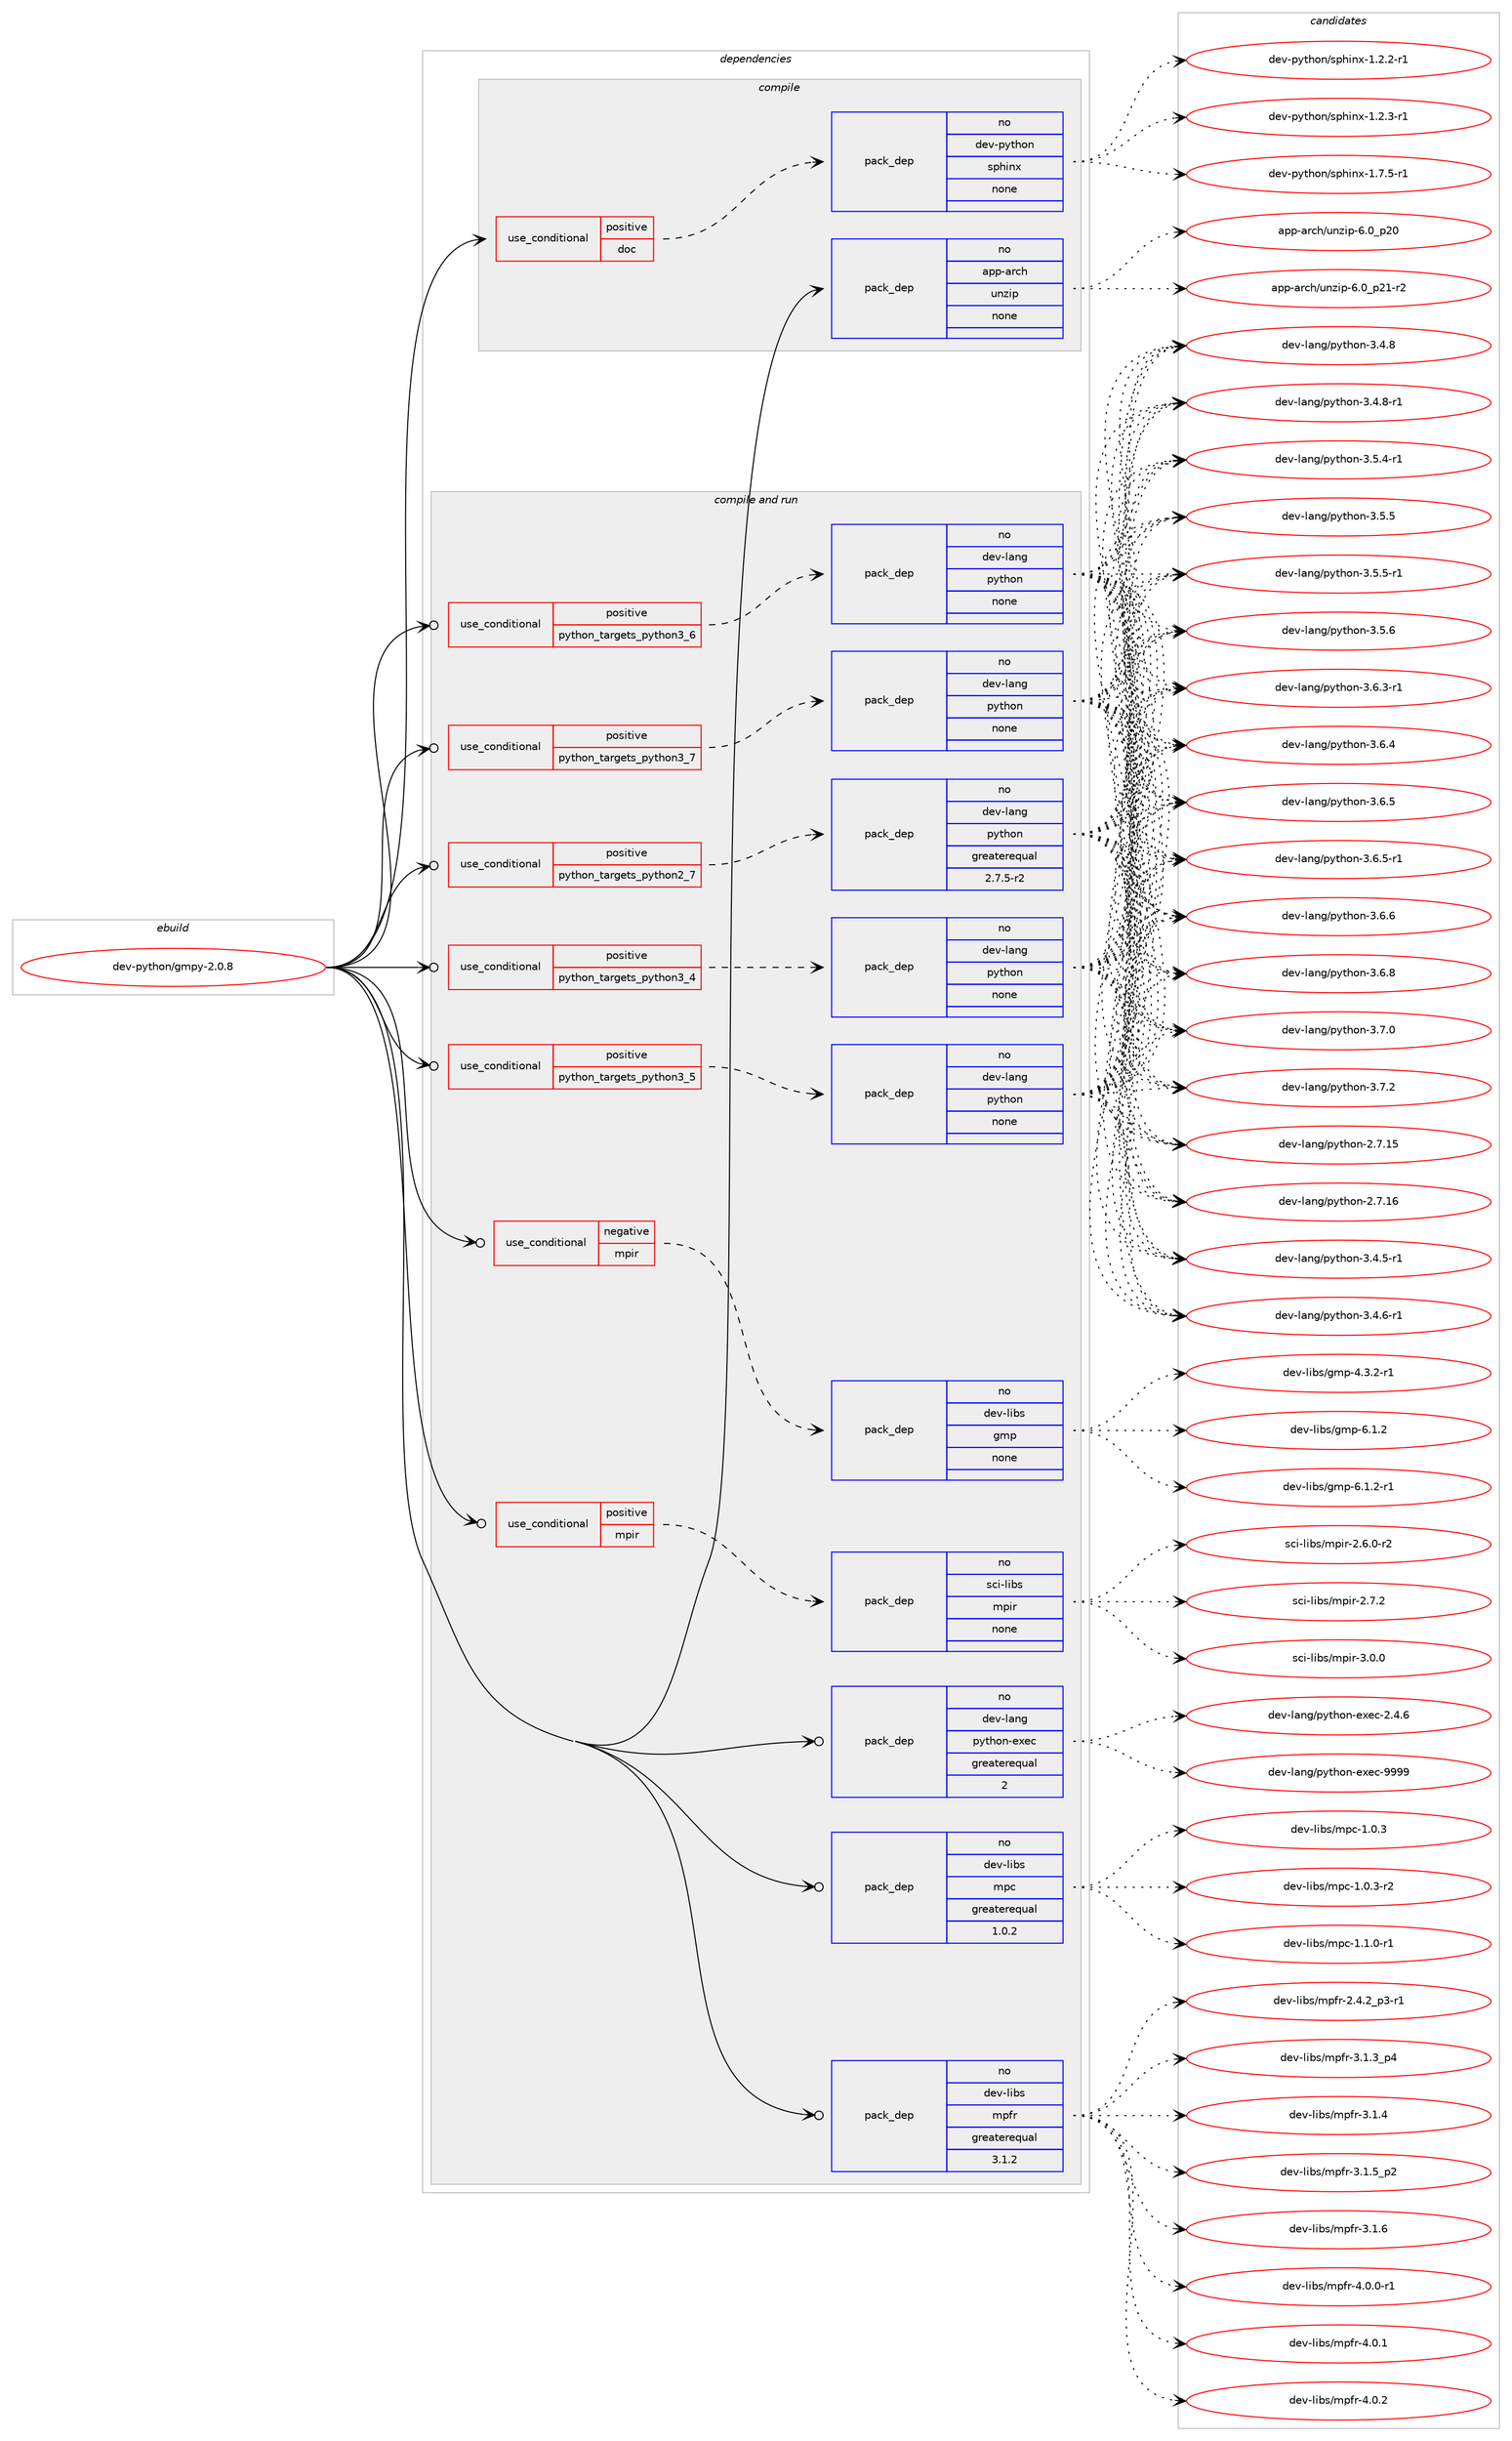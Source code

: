 digraph prolog {

# *************
# Graph options
# *************

newrank=true;
concentrate=true;
compound=true;
graph [rankdir=LR,fontname=Helvetica,fontsize=10,ranksep=1.5];#, ranksep=2.5, nodesep=0.2];
edge  [arrowhead=vee];
node  [fontname=Helvetica,fontsize=10];

# **********
# The ebuild
# **********

subgraph cluster_leftcol {
color=gray;
rank=same;
label=<<i>ebuild</i>>;
id [label="dev-python/gmpy-2.0.8", color=red, width=4, href="../dev-python/gmpy-2.0.8.svg"];
}

# ****************
# The dependencies
# ****************

subgraph cluster_midcol {
color=gray;
label=<<i>dependencies</i>>;
subgraph cluster_compile {
fillcolor="#eeeeee";
style=filled;
label=<<i>compile</i>>;
subgraph cond375037 {
dependency1411487 [label=<<TABLE BORDER="0" CELLBORDER="1" CELLSPACING="0" CELLPADDING="4"><TR><TD ROWSPAN="3" CELLPADDING="10">use_conditional</TD></TR><TR><TD>positive</TD></TR><TR><TD>doc</TD></TR></TABLE>>, shape=none, color=red];
subgraph pack1013191 {
dependency1411488 [label=<<TABLE BORDER="0" CELLBORDER="1" CELLSPACING="0" CELLPADDING="4" WIDTH="220"><TR><TD ROWSPAN="6" CELLPADDING="30">pack_dep</TD></TR><TR><TD WIDTH="110">no</TD></TR><TR><TD>dev-python</TD></TR><TR><TD>sphinx</TD></TR><TR><TD>none</TD></TR><TR><TD></TD></TR></TABLE>>, shape=none, color=blue];
}
dependency1411487:e -> dependency1411488:w [weight=20,style="dashed",arrowhead="vee"];
}
id:e -> dependency1411487:w [weight=20,style="solid",arrowhead="vee"];
subgraph pack1013192 {
dependency1411489 [label=<<TABLE BORDER="0" CELLBORDER="1" CELLSPACING="0" CELLPADDING="4" WIDTH="220"><TR><TD ROWSPAN="6" CELLPADDING="30">pack_dep</TD></TR><TR><TD WIDTH="110">no</TD></TR><TR><TD>app-arch</TD></TR><TR><TD>unzip</TD></TR><TR><TD>none</TD></TR><TR><TD></TD></TR></TABLE>>, shape=none, color=blue];
}
id:e -> dependency1411489:w [weight=20,style="solid",arrowhead="vee"];
}
subgraph cluster_compileandrun {
fillcolor="#eeeeee";
style=filled;
label=<<i>compile and run</i>>;
subgraph cond375038 {
dependency1411490 [label=<<TABLE BORDER="0" CELLBORDER="1" CELLSPACING="0" CELLPADDING="4"><TR><TD ROWSPAN="3" CELLPADDING="10">use_conditional</TD></TR><TR><TD>negative</TD></TR><TR><TD>mpir</TD></TR></TABLE>>, shape=none, color=red];
subgraph pack1013193 {
dependency1411491 [label=<<TABLE BORDER="0" CELLBORDER="1" CELLSPACING="0" CELLPADDING="4" WIDTH="220"><TR><TD ROWSPAN="6" CELLPADDING="30">pack_dep</TD></TR><TR><TD WIDTH="110">no</TD></TR><TR><TD>dev-libs</TD></TR><TR><TD>gmp</TD></TR><TR><TD>none</TD></TR><TR><TD></TD></TR></TABLE>>, shape=none, color=blue];
}
dependency1411490:e -> dependency1411491:w [weight=20,style="dashed",arrowhead="vee"];
}
id:e -> dependency1411490:w [weight=20,style="solid",arrowhead="odotvee"];
subgraph cond375039 {
dependency1411492 [label=<<TABLE BORDER="0" CELLBORDER="1" CELLSPACING="0" CELLPADDING="4"><TR><TD ROWSPAN="3" CELLPADDING="10">use_conditional</TD></TR><TR><TD>positive</TD></TR><TR><TD>mpir</TD></TR></TABLE>>, shape=none, color=red];
subgraph pack1013194 {
dependency1411493 [label=<<TABLE BORDER="0" CELLBORDER="1" CELLSPACING="0" CELLPADDING="4" WIDTH="220"><TR><TD ROWSPAN="6" CELLPADDING="30">pack_dep</TD></TR><TR><TD WIDTH="110">no</TD></TR><TR><TD>sci-libs</TD></TR><TR><TD>mpir</TD></TR><TR><TD>none</TD></TR><TR><TD></TD></TR></TABLE>>, shape=none, color=blue];
}
dependency1411492:e -> dependency1411493:w [weight=20,style="dashed",arrowhead="vee"];
}
id:e -> dependency1411492:w [weight=20,style="solid",arrowhead="odotvee"];
subgraph cond375040 {
dependency1411494 [label=<<TABLE BORDER="0" CELLBORDER="1" CELLSPACING="0" CELLPADDING="4"><TR><TD ROWSPAN="3" CELLPADDING="10">use_conditional</TD></TR><TR><TD>positive</TD></TR><TR><TD>python_targets_python2_7</TD></TR></TABLE>>, shape=none, color=red];
subgraph pack1013195 {
dependency1411495 [label=<<TABLE BORDER="0" CELLBORDER="1" CELLSPACING="0" CELLPADDING="4" WIDTH="220"><TR><TD ROWSPAN="6" CELLPADDING="30">pack_dep</TD></TR><TR><TD WIDTH="110">no</TD></TR><TR><TD>dev-lang</TD></TR><TR><TD>python</TD></TR><TR><TD>greaterequal</TD></TR><TR><TD>2.7.5-r2</TD></TR></TABLE>>, shape=none, color=blue];
}
dependency1411494:e -> dependency1411495:w [weight=20,style="dashed",arrowhead="vee"];
}
id:e -> dependency1411494:w [weight=20,style="solid",arrowhead="odotvee"];
subgraph cond375041 {
dependency1411496 [label=<<TABLE BORDER="0" CELLBORDER="1" CELLSPACING="0" CELLPADDING="4"><TR><TD ROWSPAN="3" CELLPADDING="10">use_conditional</TD></TR><TR><TD>positive</TD></TR><TR><TD>python_targets_python3_4</TD></TR></TABLE>>, shape=none, color=red];
subgraph pack1013196 {
dependency1411497 [label=<<TABLE BORDER="0" CELLBORDER="1" CELLSPACING="0" CELLPADDING="4" WIDTH="220"><TR><TD ROWSPAN="6" CELLPADDING="30">pack_dep</TD></TR><TR><TD WIDTH="110">no</TD></TR><TR><TD>dev-lang</TD></TR><TR><TD>python</TD></TR><TR><TD>none</TD></TR><TR><TD></TD></TR></TABLE>>, shape=none, color=blue];
}
dependency1411496:e -> dependency1411497:w [weight=20,style="dashed",arrowhead="vee"];
}
id:e -> dependency1411496:w [weight=20,style="solid",arrowhead="odotvee"];
subgraph cond375042 {
dependency1411498 [label=<<TABLE BORDER="0" CELLBORDER="1" CELLSPACING="0" CELLPADDING="4"><TR><TD ROWSPAN="3" CELLPADDING="10">use_conditional</TD></TR><TR><TD>positive</TD></TR><TR><TD>python_targets_python3_5</TD></TR></TABLE>>, shape=none, color=red];
subgraph pack1013197 {
dependency1411499 [label=<<TABLE BORDER="0" CELLBORDER="1" CELLSPACING="0" CELLPADDING="4" WIDTH="220"><TR><TD ROWSPAN="6" CELLPADDING="30">pack_dep</TD></TR><TR><TD WIDTH="110">no</TD></TR><TR><TD>dev-lang</TD></TR><TR><TD>python</TD></TR><TR><TD>none</TD></TR><TR><TD></TD></TR></TABLE>>, shape=none, color=blue];
}
dependency1411498:e -> dependency1411499:w [weight=20,style="dashed",arrowhead="vee"];
}
id:e -> dependency1411498:w [weight=20,style="solid",arrowhead="odotvee"];
subgraph cond375043 {
dependency1411500 [label=<<TABLE BORDER="0" CELLBORDER="1" CELLSPACING="0" CELLPADDING="4"><TR><TD ROWSPAN="3" CELLPADDING="10">use_conditional</TD></TR><TR><TD>positive</TD></TR><TR><TD>python_targets_python3_6</TD></TR></TABLE>>, shape=none, color=red];
subgraph pack1013198 {
dependency1411501 [label=<<TABLE BORDER="0" CELLBORDER="1" CELLSPACING="0" CELLPADDING="4" WIDTH="220"><TR><TD ROWSPAN="6" CELLPADDING="30">pack_dep</TD></TR><TR><TD WIDTH="110">no</TD></TR><TR><TD>dev-lang</TD></TR><TR><TD>python</TD></TR><TR><TD>none</TD></TR><TR><TD></TD></TR></TABLE>>, shape=none, color=blue];
}
dependency1411500:e -> dependency1411501:w [weight=20,style="dashed",arrowhead="vee"];
}
id:e -> dependency1411500:w [weight=20,style="solid",arrowhead="odotvee"];
subgraph cond375044 {
dependency1411502 [label=<<TABLE BORDER="0" CELLBORDER="1" CELLSPACING="0" CELLPADDING="4"><TR><TD ROWSPAN="3" CELLPADDING="10">use_conditional</TD></TR><TR><TD>positive</TD></TR><TR><TD>python_targets_python3_7</TD></TR></TABLE>>, shape=none, color=red];
subgraph pack1013199 {
dependency1411503 [label=<<TABLE BORDER="0" CELLBORDER="1" CELLSPACING="0" CELLPADDING="4" WIDTH="220"><TR><TD ROWSPAN="6" CELLPADDING="30">pack_dep</TD></TR><TR><TD WIDTH="110">no</TD></TR><TR><TD>dev-lang</TD></TR><TR><TD>python</TD></TR><TR><TD>none</TD></TR><TR><TD></TD></TR></TABLE>>, shape=none, color=blue];
}
dependency1411502:e -> dependency1411503:w [weight=20,style="dashed",arrowhead="vee"];
}
id:e -> dependency1411502:w [weight=20,style="solid",arrowhead="odotvee"];
subgraph pack1013200 {
dependency1411504 [label=<<TABLE BORDER="0" CELLBORDER="1" CELLSPACING="0" CELLPADDING="4" WIDTH="220"><TR><TD ROWSPAN="6" CELLPADDING="30">pack_dep</TD></TR><TR><TD WIDTH="110">no</TD></TR><TR><TD>dev-lang</TD></TR><TR><TD>python-exec</TD></TR><TR><TD>greaterequal</TD></TR><TR><TD>2</TD></TR></TABLE>>, shape=none, color=blue];
}
id:e -> dependency1411504:w [weight=20,style="solid",arrowhead="odotvee"];
subgraph pack1013201 {
dependency1411505 [label=<<TABLE BORDER="0" CELLBORDER="1" CELLSPACING="0" CELLPADDING="4" WIDTH="220"><TR><TD ROWSPAN="6" CELLPADDING="30">pack_dep</TD></TR><TR><TD WIDTH="110">no</TD></TR><TR><TD>dev-libs</TD></TR><TR><TD>mpc</TD></TR><TR><TD>greaterequal</TD></TR><TR><TD>1.0.2</TD></TR></TABLE>>, shape=none, color=blue];
}
id:e -> dependency1411505:w [weight=20,style="solid",arrowhead="odotvee"];
subgraph pack1013202 {
dependency1411506 [label=<<TABLE BORDER="0" CELLBORDER="1" CELLSPACING="0" CELLPADDING="4" WIDTH="220"><TR><TD ROWSPAN="6" CELLPADDING="30">pack_dep</TD></TR><TR><TD WIDTH="110">no</TD></TR><TR><TD>dev-libs</TD></TR><TR><TD>mpfr</TD></TR><TR><TD>greaterequal</TD></TR><TR><TD>3.1.2</TD></TR></TABLE>>, shape=none, color=blue];
}
id:e -> dependency1411506:w [weight=20,style="solid",arrowhead="odotvee"];
}
subgraph cluster_run {
fillcolor="#eeeeee";
style=filled;
label=<<i>run</i>>;
}
}

# **************
# The candidates
# **************

subgraph cluster_choices {
rank=same;
color=gray;
label=<<i>candidates</i>>;

subgraph choice1013191 {
color=black;
nodesep=1;
choice10010111845112121116104111110471151121041051101204549465046504511449 [label="dev-python/sphinx-1.2.2-r1", color=red, width=4,href="../dev-python/sphinx-1.2.2-r1.svg"];
choice10010111845112121116104111110471151121041051101204549465046514511449 [label="dev-python/sphinx-1.2.3-r1", color=red, width=4,href="../dev-python/sphinx-1.2.3-r1.svg"];
choice10010111845112121116104111110471151121041051101204549465546534511449 [label="dev-python/sphinx-1.7.5-r1", color=red, width=4,href="../dev-python/sphinx-1.7.5-r1.svg"];
dependency1411488:e -> choice10010111845112121116104111110471151121041051101204549465046504511449:w [style=dotted,weight="100"];
dependency1411488:e -> choice10010111845112121116104111110471151121041051101204549465046514511449:w [style=dotted,weight="100"];
dependency1411488:e -> choice10010111845112121116104111110471151121041051101204549465546534511449:w [style=dotted,weight="100"];
}
subgraph choice1013192 {
color=black;
nodesep=1;
choice971121124597114991044711711012210511245544648951125048 [label="app-arch/unzip-6.0_p20", color=red, width=4,href="../app-arch/unzip-6.0_p20.svg"];
choice9711211245971149910447117110122105112455446489511250494511450 [label="app-arch/unzip-6.0_p21-r2", color=red, width=4,href="../app-arch/unzip-6.0_p21-r2.svg"];
dependency1411489:e -> choice971121124597114991044711711012210511245544648951125048:w [style=dotted,weight="100"];
dependency1411489:e -> choice9711211245971149910447117110122105112455446489511250494511450:w [style=dotted,weight="100"];
}
subgraph choice1013193 {
color=black;
nodesep=1;
choice1001011184510810598115471031091124552465146504511449 [label="dev-libs/gmp-4.3.2-r1", color=red, width=4,href="../dev-libs/gmp-4.3.2-r1.svg"];
choice100101118451081059811547103109112455446494650 [label="dev-libs/gmp-6.1.2", color=red, width=4,href="../dev-libs/gmp-6.1.2.svg"];
choice1001011184510810598115471031091124554464946504511449 [label="dev-libs/gmp-6.1.2-r1", color=red, width=4,href="../dev-libs/gmp-6.1.2-r1.svg"];
dependency1411491:e -> choice1001011184510810598115471031091124552465146504511449:w [style=dotted,weight="100"];
dependency1411491:e -> choice100101118451081059811547103109112455446494650:w [style=dotted,weight="100"];
dependency1411491:e -> choice1001011184510810598115471031091124554464946504511449:w [style=dotted,weight="100"];
}
subgraph choice1013194 {
color=black;
nodesep=1;
choice115991054510810598115471091121051144550465446484511450 [label="sci-libs/mpir-2.6.0-r2", color=red, width=4,href="../sci-libs/mpir-2.6.0-r2.svg"];
choice11599105451081059811547109112105114455046554650 [label="sci-libs/mpir-2.7.2", color=red, width=4,href="../sci-libs/mpir-2.7.2.svg"];
choice11599105451081059811547109112105114455146484648 [label="sci-libs/mpir-3.0.0", color=red, width=4,href="../sci-libs/mpir-3.0.0.svg"];
dependency1411493:e -> choice115991054510810598115471091121051144550465446484511450:w [style=dotted,weight="100"];
dependency1411493:e -> choice11599105451081059811547109112105114455046554650:w [style=dotted,weight="100"];
dependency1411493:e -> choice11599105451081059811547109112105114455146484648:w [style=dotted,weight="100"];
}
subgraph choice1013195 {
color=black;
nodesep=1;
choice10010111845108971101034711212111610411111045504655464953 [label="dev-lang/python-2.7.15", color=red, width=4,href="../dev-lang/python-2.7.15.svg"];
choice10010111845108971101034711212111610411111045504655464954 [label="dev-lang/python-2.7.16", color=red, width=4,href="../dev-lang/python-2.7.16.svg"];
choice1001011184510897110103471121211161041111104551465246534511449 [label="dev-lang/python-3.4.5-r1", color=red, width=4,href="../dev-lang/python-3.4.5-r1.svg"];
choice1001011184510897110103471121211161041111104551465246544511449 [label="dev-lang/python-3.4.6-r1", color=red, width=4,href="../dev-lang/python-3.4.6-r1.svg"];
choice100101118451089711010347112121116104111110455146524656 [label="dev-lang/python-3.4.8", color=red, width=4,href="../dev-lang/python-3.4.8.svg"];
choice1001011184510897110103471121211161041111104551465246564511449 [label="dev-lang/python-3.4.8-r1", color=red, width=4,href="../dev-lang/python-3.4.8-r1.svg"];
choice1001011184510897110103471121211161041111104551465346524511449 [label="dev-lang/python-3.5.4-r1", color=red, width=4,href="../dev-lang/python-3.5.4-r1.svg"];
choice100101118451089711010347112121116104111110455146534653 [label="dev-lang/python-3.5.5", color=red, width=4,href="../dev-lang/python-3.5.5.svg"];
choice1001011184510897110103471121211161041111104551465346534511449 [label="dev-lang/python-3.5.5-r1", color=red, width=4,href="../dev-lang/python-3.5.5-r1.svg"];
choice100101118451089711010347112121116104111110455146534654 [label="dev-lang/python-3.5.6", color=red, width=4,href="../dev-lang/python-3.5.6.svg"];
choice1001011184510897110103471121211161041111104551465446514511449 [label="dev-lang/python-3.6.3-r1", color=red, width=4,href="../dev-lang/python-3.6.3-r1.svg"];
choice100101118451089711010347112121116104111110455146544652 [label="dev-lang/python-3.6.4", color=red, width=4,href="../dev-lang/python-3.6.4.svg"];
choice100101118451089711010347112121116104111110455146544653 [label="dev-lang/python-3.6.5", color=red, width=4,href="../dev-lang/python-3.6.5.svg"];
choice1001011184510897110103471121211161041111104551465446534511449 [label="dev-lang/python-3.6.5-r1", color=red, width=4,href="../dev-lang/python-3.6.5-r1.svg"];
choice100101118451089711010347112121116104111110455146544654 [label="dev-lang/python-3.6.6", color=red, width=4,href="../dev-lang/python-3.6.6.svg"];
choice100101118451089711010347112121116104111110455146544656 [label="dev-lang/python-3.6.8", color=red, width=4,href="../dev-lang/python-3.6.8.svg"];
choice100101118451089711010347112121116104111110455146554648 [label="dev-lang/python-3.7.0", color=red, width=4,href="../dev-lang/python-3.7.0.svg"];
choice100101118451089711010347112121116104111110455146554650 [label="dev-lang/python-3.7.2", color=red, width=4,href="../dev-lang/python-3.7.2.svg"];
dependency1411495:e -> choice10010111845108971101034711212111610411111045504655464953:w [style=dotted,weight="100"];
dependency1411495:e -> choice10010111845108971101034711212111610411111045504655464954:w [style=dotted,weight="100"];
dependency1411495:e -> choice1001011184510897110103471121211161041111104551465246534511449:w [style=dotted,weight="100"];
dependency1411495:e -> choice1001011184510897110103471121211161041111104551465246544511449:w [style=dotted,weight="100"];
dependency1411495:e -> choice100101118451089711010347112121116104111110455146524656:w [style=dotted,weight="100"];
dependency1411495:e -> choice1001011184510897110103471121211161041111104551465246564511449:w [style=dotted,weight="100"];
dependency1411495:e -> choice1001011184510897110103471121211161041111104551465346524511449:w [style=dotted,weight="100"];
dependency1411495:e -> choice100101118451089711010347112121116104111110455146534653:w [style=dotted,weight="100"];
dependency1411495:e -> choice1001011184510897110103471121211161041111104551465346534511449:w [style=dotted,weight="100"];
dependency1411495:e -> choice100101118451089711010347112121116104111110455146534654:w [style=dotted,weight="100"];
dependency1411495:e -> choice1001011184510897110103471121211161041111104551465446514511449:w [style=dotted,weight="100"];
dependency1411495:e -> choice100101118451089711010347112121116104111110455146544652:w [style=dotted,weight="100"];
dependency1411495:e -> choice100101118451089711010347112121116104111110455146544653:w [style=dotted,weight="100"];
dependency1411495:e -> choice1001011184510897110103471121211161041111104551465446534511449:w [style=dotted,weight="100"];
dependency1411495:e -> choice100101118451089711010347112121116104111110455146544654:w [style=dotted,weight="100"];
dependency1411495:e -> choice100101118451089711010347112121116104111110455146544656:w [style=dotted,weight="100"];
dependency1411495:e -> choice100101118451089711010347112121116104111110455146554648:w [style=dotted,weight="100"];
dependency1411495:e -> choice100101118451089711010347112121116104111110455146554650:w [style=dotted,weight="100"];
}
subgraph choice1013196 {
color=black;
nodesep=1;
choice10010111845108971101034711212111610411111045504655464953 [label="dev-lang/python-2.7.15", color=red, width=4,href="../dev-lang/python-2.7.15.svg"];
choice10010111845108971101034711212111610411111045504655464954 [label="dev-lang/python-2.7.16", color=red, width=4,href="../dev-lang/python-2.7.16.svg"];
choice1001011184510897110103471121211161041111104551465246534511449 [label="dev-lang/python-3.4.5-r1", color=red, width=4,href="../dev-lang/python-3.4.5-r1.svg"];
choice1001011184510897110103471121211161041111104551465246544511449 [label="dev-lang/python-3.4.6-r1", color=red, width=4,href="../dev-lang/python-3.4.6-r1.svg"];
choice100101118451089711010347112121116104111110455146524656 [label="dev-lang/python-3.4.8", color=red, width=4,href="../dev-lang/python-3.4.8.svg"];
choice1001011184510897110103471121211161041111104551465246564511449 [label="dev-lang/python-3.4.8-r1", color=red, width=4,href="../dev-lang/python-3.4.8-r1.svg"];
choice1001011184510897110103471121211161041111104551465346524511449 [label="dev-lang/python-3.5.4-r1", color=red, width=4,href="../dev-lang/python-3.5.4-r1.svg"];
choice100101118451089711010347112121116104111110455146534653 [label="dev-lang/python-3.5.5", color=red, width=4,href="../dev-lang/python-3.5.5.svg"];
choice1001011184510897110103471121211161041111104551465346534511449 [label="dev-lang/python-3.5.5-r1", color=red, width=4,href="../dev-lang/python-3.5.5-r1.svg"];
choice100101118451089711010347112121116104111110455146534654 [label="dev-lang/python-3.5.6", color=red, width=4,href="../dev-lang/python-3.5.6.svg"];
choice1001011184510897110103471121211161041111104551465446514511449 [label="dev-lang/python-3.6.3-r1", color=red, width=4,href="../dev-lang/python-3.6.3-r1.svg"];
choice100101118451089711010347112121116104111110455146544652 [label="dev-lang/python-3.6.4", color=red, width=4,href="../dev-lang/python-3.6.4.svg"];
choice100101118451089711010347112121116104111110455146544653 [label="dev-lang/python-3.6.5", color=red, width=4,href="../dev-lang/python-3.6.5.svg"];
choice1001011184510897110103471121211161041111104551465446534511449 [label="dev-lang/python-3.6.5-r1", color=red, width=4,href="../dev-lang/python-3.6.5-r1.svg"];
choice100101118451089711010347112121116104111110455146544654 [label="dev-lang/python-3.6.6", color=red, width=4,href="../dev-lang/python-3.6.6.svg"];
choice100101118451089711010347112121116104111110455146544656 [label="dev-lang/python-3.6.8", color=red, width=4,href="../dev-lang/python-3.6.8.svg"];
choice100101118451089711010347112121116104111110455146554648 [label="dev-lang/python-3.7.0", color=red, width=4,href="../dev-lang/python-3.7.0.svg"];
choice100101118451089711010347112121116104111110455146554650 [label="dev-lang/python-3.7.2", color=red, width=4,href="../dev-lang/python-3.7.2.svg"];
dependency1411497:e -> choice10010111845108971101034711212111610411111045504655464953:w [style=dotted,weight="100"];
dependency1411497:e -> choice10010111845108971101034711212111610411111045504655464954:w [style=dotted,weight="100"];
dependency1411497:e -> choice1001011184510897110103471121211161041111104551465246534511449:w [style=dotted,weight="100"];
dependency1411497:e -> choice1001011184510897110103471121211161041111104551465246544511449:w [style=dotted,weight="100"];
dependency1411497:e -> choice100101118451089711010347112121116104111110455146524656:w [style=dotted,weight="100"];
dependency1411497:e -> choice1001011184510897110103471121211161041111104551465246564511449:w [style=dotted,weight="100"];
dependency1411497:e -> choice1001011184510897110103471121211161041111104551465346524511449:w [style=dotted,weight="100"];
dependency1411497:e -> choice100101118451089711010347112121116104111110455146534653:w [style=dotted,weight="100"];
dependency1411497:e -> choice1001011184510897110103471121211161041111104551465346534511449:w [style=dotted,weight="100"];
dependency1411497:e -> choice100101118451089711010347112121116104111110455146534654:w [style=dotted,weight="100"];
dependency1411497:e -> choice1001011184510897110103471121211161041111104551465446514511449:w [style=dotted,weight="100"];
dependency1411497:e -> choice100101118451089711010347112121116104111110455146544652:w [style=dotted,weight="100"];
dependency1411497:e -> choice100101118451089711010347112121116104111110455146544653:w [style=dotted,weight="100"];
dependency1411497:e -> choice1001011184510897110103471121211161041111104551465446534511449:w [style=dotted,weight="100"];
dependency1411497:e -> choice100101118451089711010347112121116104111110455146544654:w [style=dotted,weight="100"];
dependency1411497:e -> choice100101118451089711010347112121116104111110455146544656:w [style=dotted,weight="100"];
dependency1411497:e -> choice100101118451089711010347112121116104111110455146554648:w [style=dotted,weight="100"];
dependency1411497:e -> choice100101118451089711010347112121116104111110455146554650:w [style=dotted,weight="100"];
}
subgraph choice1013197 {
color=black;
nodesep=1;
choice10010111845108971101034711212111610411111045504655464953 [label="dev-lang/python-2.7.15", color=red, width=4,href="../dev-lang/python-2.7.15.svg"];
choice10010111845108971101034711212111610411111045504655464954 [label="dev-lang/python-2.7.16", color=red, width=4,href="../dev-lang/python-2.7.16.svg"];
choice1001011184510897110103471121211161041111104551465246534511449 [label="dev-lang/python-3.4.5-r1", color=red, width=4,href="../dev-lang/python-3.4.5-r1.svg"];
choice1001011184510897110103471121211161041111104551465246544511449 [label="dev-lang/python-3.4.6-r1", color=red, width=4,href="../dev-lang/python-3.4.6-r1.svg"];
choice100101118451089711010347112121116104111110455146524656 [label="dev-lang/python-3.4.8", color=red, width=4,href="../dev-lang/python-3.4.8.svg"];
choice1001011184510897110103471121211161041111104551465246564511449 [label="dev-lang/python-3.4.8-r1", color=red, width=4,href="../dev-lang/python-3.4.8-r1.svg"];
choice1001011184510897110103471121211161041111104551465346524511449 [label="dev-lang/python-3.5.4-r1", color=red, width=4,href="../dev-lang/python-3.5.4-r1.svg"];
choice100101118451089711010347112121116104111110455146534653 [label="dev-lang/python-3.5.5", color=red, width=4,href="../dev-lang/python-3.5.5.svg"];
choice1001011184510897110103471121211161041111104551465346534511449 [label="dev-lang/python-3.5.5-r1", color=red, width=4,href="../dev-lang/python-3.5.5-r1.svg"];
choice100101118451089711010347112121116104111110455146534654 [label="dev-lang/python-3.5.6", color=red, width=4,href="../dev-lang/python-3.5.6.svg"];
choice1001011184510897110103471121211161041111104551465446514511449 [label="dev-lang/python-3.6.3-r1", color=red, width=4,href="../dev-lang/python-3.6.3-r1.svg"];
choice100101118451089711010347112121116104111110455146544652 [label="dev-lang/python-3.6.4", color=red, width=4,href="../dev-lang/python-3.6.4.svg"];
choice100101118451089711010347112121116104111110455146544653 [label="dev-lang/python-3.6.5", color=red, width=4,href="../dev-lang/python-3.6.5.svg"];
choice1001011184510897110103471121211161041111104551465446534511449 [label="dev-lang/python-3.6.5-r1", color=red, width=4,href="../dev-lang/python-3.6.5-r1.svg"];
choice100101118451089711010347112121116104111110455146544654 [label="dev-lang/python-3.6.6", color=red, width=4,href="../dev-lang/python-3.6.6.svg"];
choice100101118451089711010347112121116104111110455146544656 [label="dev-lang/python-3.6.8", color=red, width=4,href="../dev-lang/python-3.6.8.svg"];
choice100101118451089711010347112121116104111110455146554648 [label="dev-lang/python-3.7.0", color=red, width=4,href="../dev-lang/python-3.7.0.svg"];
choice100101118451089711010347112121116104111110455146554650 [label="dev-lang/python-3.7.2", color=red, width=4,href="../dev-lang/python-3.7.2.svg"];
dependency1411499:e -> choice10010111845108971101034711212111610411111045504655464953:w [style=dotted,weight="100"];
dependency1411499:e -> choice10010111845108971101034711212111610411111045504655464954:w [style=dotted,weight="100"];
dependency1411499:e -> choice1001011184510897110103471121211161041111104551465246534511449:w [style=dotted,weight="100"];
dependency1411499:e -> choice1001011184510897110103471121211161041111104551465246544511449:w [style=dotted,weight="100"];
dependency1411499:e -> choice100101118451089711010347112121116104111110455146524656:w [style=dotted,weight="100"];
dependency1411499:e -> choice1001011184510897110103471121211161041111104551465246564511449:w [style=dotted,weight="100"];
dependency1411499:e -> choice1001011184510897110103471121211161041111104551465346524511449:w [style=dotted,weight="100"];
dependency1411499:e -> choice100101118451089711010347112121116104111110455146534653:w [style=dotted,weight="100"];
dependency1411499:e -> choice1001011184510897110103471121211161041111104551465346534511449:w [style=dotted,weight="100"];
dependency1411499:e -> choice100101118451089711010347112121116104111110455146534654:w [style=dotted,weight="100"];
dependency1411499:e -> choice1001011184510897110103471121211161041111104551465446514511449:w [style=dotted,weight="100"];
dependency1411499:e -> choice100101118451089711010347112121116104111110455146544652:w [style=dotted,weight="100"];
dependency1411499:e -> choice100101118451089711010347112121116104111110455146544653:w [style=dotted,weight="100"];
dependency1411499:e -> choice1001011184510897110103471121211161041111104551465446534511449:w [style=dotted,weight="100"];
dependency1411499:e -> choice100101118451089711010347112121116104111110455146544654:w [style=dotted,weight="100"];
dependency1411499:e -> choice100101118451089711010347112121116104111110455146544656:w [style=dotted,weight="100"];
dependency1411499:e -> choice100101118451089711010347112121116104111110455146554648:w [style=dotted,weight="100"];
dependency1411499:e -> choice100101118451089711010347112121116104111110455146554650:w [style=dotted,weight="100"];
}
subgraph choice1013198 {
color=black;
nodesep=1;
choice10010111845108971101034711212111610411111045504655464953 [label="dev-lang/python-2.7.15", color=red, width=4,href="../dev-lang/python-2.7.15.svg"];
choice10010111845108971101034711212111610411111045504655464954 [label="dev-lang/python-2.7.16", color=red, width=4,href="../dev-lang/python-2.7.16.svg"];
choice1001011184510897110103471121211161041111104551465246534511449 [label="dev-lang/python-3.4.5-r1", color=red, width=4,href="../dev-lang/python-3.4.5-r1.svg"];
choice1001011184510897110103471121211161041111104551465246544511449 [label="dev-lang/python-3.4.6-r1", color=red, width=4,href="../dev-lang/python-3.4.6-r1.svg"];
choice100101118451089711010347112121116104111110455146524656 [label="dev-lang/python-3.4.8", color=red, width=4,href="../dev-lang/python-3.4.8.svg"];
choice1001011184510897110103471121211161041111104551465246564511449 [label="dev-lang/python-3.4.8-r1", color=red, width=4,href="../dev-lang/python-3.4.8-r1.svg"];
choice1001011184510897110103471121211161041111104551465346524511449 [label="dev-lang/python-3.5.4-r1", color=red, width=4,href="../dev-lang/python-3.5.4-r1.svg"];
choice100101118451089711010347112121116104111110455146534653 [label="dev-lang/python-3.5.5", color=red, width=4,href="../dev-lang/python-3.5.5.svg"];
choice1001011184510897110103471121211161041111104551465346534511449 [label="dev-lang/python-3.5.5-r1", color=red, width=4,href="../dev-lang/python-3.5.5-r1.svg"];
choice100101118451089711010347112121116104111110455146534654 [label="dev-lang/python-3.5.6", color=red, width=4,href="../dev-lang/python-3.5.6.svg"];
choice1001011184510897110103471121211161041111104551465446514511449 [label="dev-lang/python-3.6.3-r1", color=red, width=4,href="../dev-lang/python-3.6.3-r1.svg"];
choice100101118451089711010347112121116104111110455146544652 [label="dev-lang/python-3.6.4", color=red, width=4,href="../dev-lang/python-3.6.4.svg"];
choice100101118451089711010347112121116104111110455146544653 [label="dev-lang/python-3.6.5", color=red, width=4,href="../dev-lang/python-3.6.5.svg"];
choice1001011184510897110103471121211161041111104551465446534511449 [label="dev-lang/python-3.6.5-r1", color=red, width=4,href="../dev-lang/python-3.6.5-r1.svg"];
choice100101118451089711010347112121116104111110455146544654 [label="dev-lang/python-3.6.6", color=red, width=4,href="../dev-lang/python-3.6.6.svg"];
choice100101118451089711010347112121116104111110455146544656 [label="dev-lang/python-3.6.8", color=red, width=4,href="../dev-lang/python-3.6.8.svg"];
choice100101118451089711010347112121116104111110455146554648 [label="dev-lang/python-3.7.0", color=red, width=4,href="../dev-lang/python-3.7.0.svg"];
choice100101118451089711010347112121116104111110455146554650 [label="dev-lang/python-3.7.2", color=red, width=4,href="../dev-lang/python-3.7.2.svg"];
dependency1411501:e -> choice10010111845108971101034711212111610411111045504655464953:w [style=dotted,weight="100"];
dependency1411501:e -> choice10010111845108971101034711212111610411111045504655464954:w [style=dotted,weight="100"];
dependency1411501:e -> choice1001011184510897110103471121211161041111104551465246534511449:w [style=dotted,weight="100"];
dependency1411501:e -> choice1001011184510897110103471121211161041111104551465246544511449:w [style=dotted,weight="100"];
dependency1411501:e -> choice100101118451089711010347112121116104111110455146524656:w [style=dotted,weight="100"];
dependency1411501:e -> choice1001011184510897110103471121211161041111104551465246564511449:w [style=dotted,weight="100"];
dependency1411501:e -> choice1001011184510897110103471121211161041111104551465346524511449:w [style=dotted,weight="100"];
dependency1411501:e -> choice100101118451089711010347112121116104111110455146534653:w [style=dotted,weight="100"];
dependency1411501:e -> choice1001011184510897110103471121211161041111104551465346534511449:w [style=dotted,weight="100"];
dependency1411501:e -> choice100101118451089711010347112121116104111110455146534654:w [style=dotted,weight="100"];
dependency1411501:e -> choice1001011184510897110103471121211161041111104551465446514511449:w [style=dotted,weight="100"];
dependency1411501:e -> choice100101118451089711010347112121116104111110455146544652:w [style=dotted,weight="100"];
dependency1411501:e -> choice100101118451089711010347112121116104111110455146544653:w [style=dotted,weight="100"];
dependency1411501:e -> choice1001011184510897110103471121211161041111104551465446534511449:w [style=dotted,weight="100"];
dependency1411501:e -> choice100101118451089711010347112121116104111110455146544654:w [style=dotted,weight="100"];
dependency1411501:e -> choice100101118451089711010347112121116104111110455146544656:w [style=dotted,weight="100"];
dependency1411501:e -> choice100101118451089711010347112121116104111110455146554648:w [style=dotted,weight="100"];
dependency1411501:e -> choice100101118451089711010347112121116104111110455146554650:w [style=dotted,weight="100"];
}
subgraph choice1013199 {
color=black;
nodesep=1;
choice10010111845108971101034711212111610411111045504655464953 [label="dev-lang/python-2.7.15", color=red, width=4,href="../dev-lang/python-2.7.15.svg"];
choice10010111845108971101034711212111610411111045504655464954 [label="dev-lang/python-2.7.16", color=red, width=4,href="../dev-lang/python-2.7.16.svg"];
choice1001011184510897110103471121211161041111104551465246534511449 [label="dev-lang/python-3.4.5-r1", color=red, width=4,href="../dev-lang/python-3.4.5-r1.svg"];
choice1001011184510897110103471121211161041111104551465246544511449 [label="dev-lang/python-3.4.6-r1", color=red, width=4,href="../dev-lang/python-3.4.6-r1.svg"];
choice100101118451089711010347112121116104111110455146524656 [label="dev-lang/python-3.4.8", color=red, width=4,href="../dev-lang/python-3.4.8.svg"];
choice1001011184510897110103471121211161041111104551465246564511449 [label="dev-lang/python-3.4.8-r1", color=red, width=4,href="../dev-lang/python-3.4.8-r1.svg"];
choice1001011184510897110103471121211161041111104551465346524511449 [label="dev-lang/python-3.5.4-r1", color=red, width=4,href="../dev-lang/python-3.5.4-r1.svg"];
choice100101118451089711010347112121116104111110455146534653 [label="dev-lang/python-3.5.5", color=red, width=4,href="../dev-lang/python-3.5.5.svg"];
choice1001011184510897110103471121211161041111104551465346534511449 [label="dev-lang/python-3.5.5-r1", color=red, width=4,href="../dev-lang/python-3.5.5-r1.svg"];
choice100101118451089711010347112121116104111110455146534654 [label="dev-lang/python-3.5.6", color=red, width=4,href="../dev-lang/python-3.5.6.svg"];
choice1001011184510897110103471121211161041111104551465446514511449 [label="dev-lang/python-3.6.3-r1", color=red, width=4,href="../dev-lang/python-3.6.3-r1.svg"];
choice100101118451089711010347112121116104111110455146544652 [label="dev-lang/python-3.6.4", color=red, width=4,href="../dev-lang/python-3.6.4.svg"];
choice100101118451089711010347112121116104111110455146544653 [label="dev-lang/python-3.6.5", color=red, width=4,href="../dev-lang/python-3.6.5.svg"];
choice1001011184510897110103471121211161041111104551465446534511449 [label="dev-lang/python-3.6.5-r1", color=red, width=4,href="../dev-lang/python-3.6.5-r1.svg"];
choice100101118451089711010347112121116104111110455146544654 [label="dev-lang/python-3.6.6", color=red, width=4,href="../dev-lang/python-3.6.6.svg"];
choice100101118451089711010347112121116104111110455146544656 [label="dev-lang/python-3.6.8", color=red, width=4,href="../dev-lang/python-3.6.8.svg"];
choice100101118451089711010347112121116104111110455146554648 [label="dev-lang/python-3.7.0", color=red, width=4,href="../dev-lang/python-3.7.0.svg"];
choice100101118451089711010347112121116104111110455146554650 [label="dev-lang/python-3.7.2", color=red, width=4,href="../dev-lang/python-3.7.2.svg"];
dependency1411503:e -> choice10010111845108971101034711212111610411111045504655464953:w [style=dotted,weight="100"];
dependency1411503:e -> choice10010111845108971101034711212111610411111045504655464954:w [style=dotted,weight="100"];
dependency1411503:e -> choice1001011184510897110103471121211161041111104551465246534511449:w [style=dotted,weight="100"];
dependency1411503:e -> choice1001011184510897110103471121211161041111104551465246544511449:w [style=dotted,weight="100"];
dependency1411503:e -> choice100101118451089711010347112121116104111110455146524656:w [style=dotted,weight="100"];
dependency1411503:e -> choice1001011184510897110103471121211161041111104551465246564511449:w [style=dotted,weight="100"];
dependency1411503:e -> choice1001011184510897110103471121211161041111104551465346524511449:w [style=dotted,weight="100"];
dependency1411503:e -> choice100101118451089711010347112121116104111110455146534653:w [style=dotted,weight="100"];
dependency1411503:e -> choice1001011184510897110103471121211161041111104551465346534511449:w [style=dotted,weight="100"];
dependency1411503:e -> choice100101118451089711010347112121116104111110455146534654:w [style=dotted,weight="100"];
dependency1411503:e -> choice1001011184510897110103471121211161041111104551465446514511449:w [style=dotted,weight="100"];
dependency1411503:e -> choice100101118451089711010347112121116104111110455146544652:w [style=dotted,weight="100"];
dependency1411503:e -> choice100101118451089711010347112121116104111110455146544653:w [style=dotted,weight="100"];
dependency1411503:e -> choice1001011184510897110103471121211161041111104551465446534511449:w [style=dotted,weight="100"];
dependency1411503:e -> choice100101118451089711010347112121116104111110455146544654:w [style=dotted,weight="100"];
dependency1411503:e -> choice100101118451089711010347112121116104111110455146544656:w [style=dotted,weight="100"];
dependency1411503:e -> choice100101118451089711010347112121116104111110455146554648:w [style=dotted,weight="100"];
dependency1411503:e -> choice100101118451089711010347112121116104111110455146554650:w [style=dotted,weight="100"];
}
subgraph choice1013200 {
color=black;
nodesep=1;
choice1001011184510897110103471121211161041111104510112010199455046524654 [label="dev-lang/python-exec-2.4.6", color=red, width=4,href="../dev-lang/python-exec-2.4.6.svg"];
choice10010111845108971101034711212111610411111045101120101994557575757 [label="dev-lang/python-exec-9999", color=red, width=4,href="../dev-lang/python-exec-9999.svg"];
dependency1411504:e -> choice1001011184510897110103471121211161041111104510112010199455046524654:w [style=dotted,weight="100"];
dependency1411504:e -> choice10010111845108971101034711212111610411111045101120101994557575757:w [style=dotted,weight="100"];
}
subgraph choice1013201 {
color=black;
nodesep=1;
choice10010111845108105981154710911299454946484651 [label="dev-libs/mpc-1.0.3", color=red, width=4,href="../dev-libs/mpc-1.0.3.svg"];
choice100101118451081059811547109112994549464846514511450 [label="dev-libs/mpc-1.0.3-r2", color=red, width=4,href="../dev-libs/mpc-1.0.3-r2.svg"];
choice100101118451081059811547109112994549464946484511449 [label="dev-libs/mpc-1.1.0-r1", color=red, width=4,href="../dev-libs/mpc-1.1.0-r1.svg"];
dependency1411505:e -> choice10010111845108105981154710911299454946484651:w [style=dotted,weight="100"];
dependency1411505:e -> choice100101118451081059811547109112994549464846514511450:w [style=dotted,weight="100"];
dependency1411505:e -> choice100101118451081059811547109112994549464946484511449:w [style=dotted,weight="100"];
}
subgraph choice1013202 {
color=black;
nodesep=1;
choice10010111845108105981154710911210211445504652465095112514511449 [label="dev-libs/mpfr-2.4.2_p3-r1", color=red, width=4,href="../dev-libs/mpfr-2.4.2_p3-r1.svg"];
choice1001011184510810598115471091121021144551464946519511252 [label="dev-libs/mpfr-3.1.3_p4", color=red, width=4,href="../dev-libs/mpfr-3.1.3_p4.svg"];
choice100101118451081059811547109112102114455146494652 [label="dev-libs/mpfr-3.1.4", color=red, width=4,href="../dev-libs/mpfr-3.1.4.svg"];
choice1001011184510810598115471091121021144551464946539511250 [label="dev-libs/mpfr-3.1.5_p2", color=red, width=4,href="../dev-libs/mpfr-3.1.5_p2.svg"];
choice100101118451081059811547109112102114455146494654 [label="dev-libs/mpfr-3.1.6", color=red, width=4,href="../dev-libs/mpfr-3.1.6.svg"];
choice1001011184510810598115471091121021144552464846484511449 [label="dev-libs/mpfr-4.0.0-r1", color=red, width=4,href="../dev-libs/mpfr-4.0.0-r1.svg"];
choice100101118451081059811547109112102114455246484649 [label="dev-libs/mpfr-4.0.1", color=red, width=4,href="../dev-libs/mpfr-4.0.1.svg"];
choice100101118451081059811547109112102114455246484650 [label="dev-libs/mpfr-4.0.2", color=red, width=4,href="../dev-libs/mpfr-4.0.2.svg"];
dependency1411506:e -> choice10010111845108105981154710911210211445504652465095112514511449:w [style=dotted,weight="100"];
dependency1411506:e -> choice1001011184510810598115471091121021144551464946519511252:w [style=dotted,weight="100"];
dependency1411506:e -> choice100101118451081059811547109112102114455146494652:w [style=dotted,weight="100"];
dependency1411506:e -> choice1001011184510810598115471091121021144551464946539511250:w [style=dotted,weight="100"];
dependency1411506:e -> choice100101118451081059811547109112102114455146494654:w [style=dotted,weight="100"];
dependency1411506:e -> choice1001011184510810598115471091121021144552464846484511449:w [style=dotted,weight="100"];
dependency1411506:e -> choice100101118451081059811547109112102114455246484649:w [style=dotted,weight="100"];
dependency1411506:e -> choice100101118451081059811547109112102114455246484650:w [style=dotted,weight="100"];
}
}

}
